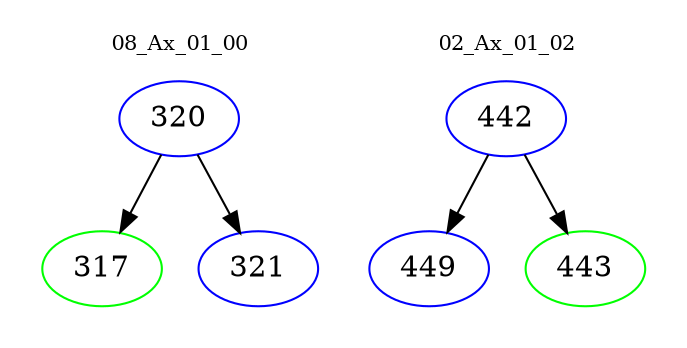 digraph{
subgraph cluster_0 {
color = white
label = "08_Ax_01_00";
fontsize=10;
T0_320 [label="320", color="blue"]
T0_320 -> T0_317 [color="black"]
T0_317 [label="317", color="green"]
T0_320 -> T0_321 [color="black"]
T0_321 [label="321", color="blue"]
}
subgraph cluster_1 {
color = white
label = "02_Ax_01_02";
fontsize=10;
T1_442 [label="442", color="blue"]
T1_442 -> T1_449 [color="black"]
T1_449 [label="449", color="blue"]
T1_442 -> T1_443 [color="black"]
T1_443 [label="443", color="green"]
}
}

